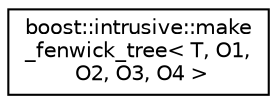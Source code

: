 digraph "Graphical Class Hierarchy"
{
  edge [fontname="Helvetica",fontsize="10",labelfontname="Helvetica",labelfontsize="10"];
  node [fontname="Helvetica",fontsize="10",shape=record];
  rankdir="LR";
  Node0 [label="boost::intrusive::make\l_fenwick_tree\< T, O1,\l O2, O3, O4 \>",height=0.2,width=0.4,color="black", fillcolor="white", style="filled",URL="$structboost_1_1intrusive_1_1make__fenwick__tree.html"];
}

